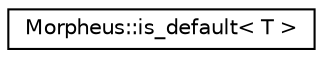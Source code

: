 digraph "Graphical Class Hierarchy"
{
 // LATEX_PDF_SIZE
  edge [fontname="Helvetica",fontsize="10",labelfontname="Helvetica",labelfontsize="10"];
  node [fontname="Helvetica",fontsize="10",shape=record];
  rankdir="LR";
  Node0 [label="Morpheus::is_default\< T \>",height=0.2,width=0.4,color="black", fillcolor="white", style="filled",URL="$classMorpheus_1_1is__default.html",tooltip="Checks if the given type T is a Default type."];
}

